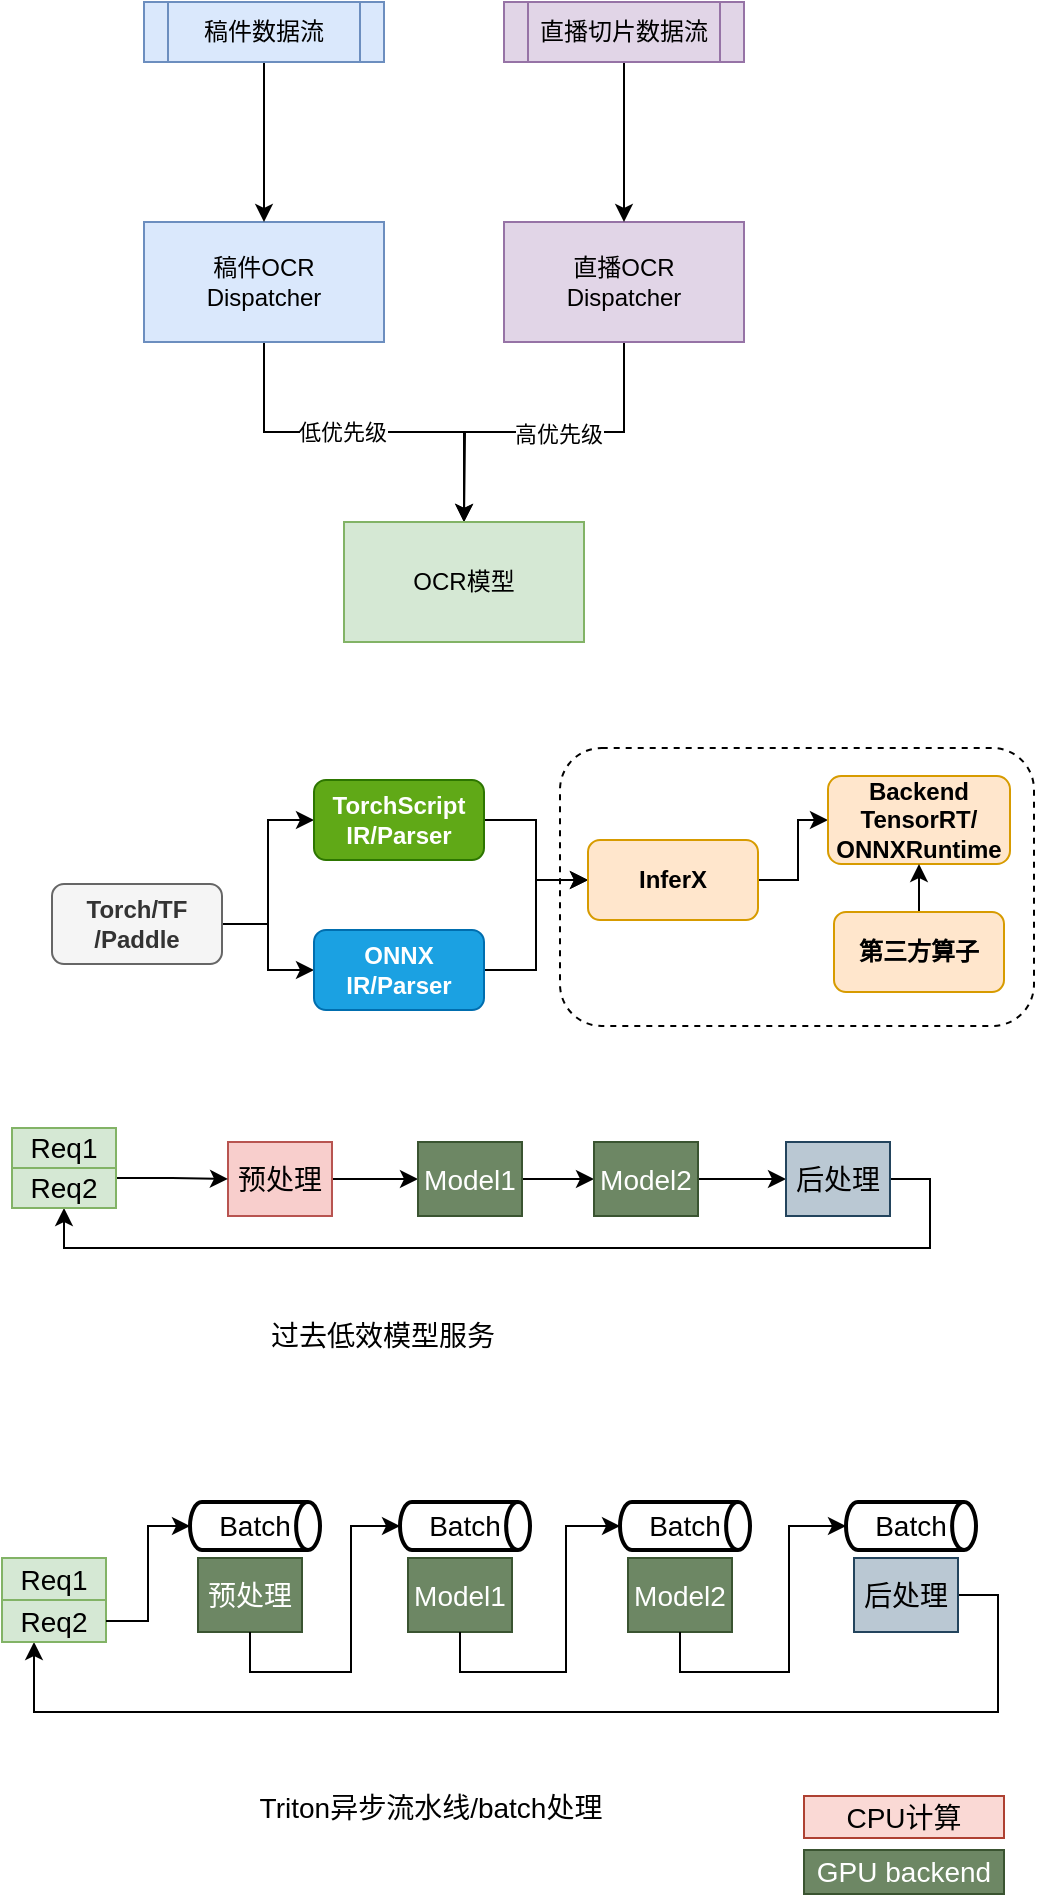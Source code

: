 <mxfile version="24.0.7" type="github">
  <diagram name="第 1 页" id="NV4lC5rSJv6wUXsmLk_9">
    <mxGraphModel dx="1434" dy="685" grid="0" gridSize="10" guides="1" tooltips="1" connect="1" arrows="1" fold="1" page="1" pageScale="1" pageWidth="827" pageHeight="1169" math="0" shadow="0">
      <root>
        <mxCell id="0" />
        <mxCell id="1" parent="0" />
        <mxCell id="nZUFrM6e4kaLMGKB3E_s-9" value="" style="rounded=1;whiteSpace=wrap;html=1;dashed=1;fontStyle=1" parent="1" vertex="1">
          <mxGeometry x="368" y="513" width="237" height="139" as="geometry" />
        </mxCell>
        <mxCell id="QsNpBBdJaqJYQxIO41YF-9" style="edgeStyle=orthogonalEdgeStyle;rounded=0;orthogonalLoop=1;jettySize=auto;html=1;exitX=0.5;exitY=1;exitDx=0;exitDy=0;" parent="1" source="QsNpBBdJaqJYQxIO41YF-1" target="QsNpBBdJaqJYQxIO41YF-8" edge="1">
          <mxGeometry relative="1" as="geometry" />
        </mxCell>
        <mxCell id="QsNpBBdJaqJYQxIO41YF-11" value="低优先级" style="edgeLabel;html=1;align=center;verticalAlign=middle;resizable=0;points=[];" parent="QsNpBBdJaqJYQxIO41YF-9" vertex="1" connectable="0">
          <mxGeometry x="-0.116" relative="1" as="geometry">
            <mxPoint as="offset" />
          </mxGeometry>
        </mxCell>
        <mxCell id="QsNpBBdJaqJYQxIO41YF-1" value="稿件OCR&lt;br&gt;Dispatcher" style="rounded=0;whiteSpace=wrap;html=1;fillColor=#dae8fc;strokeColor=#6c8ebf;" parent="1" vertex="1">
          <mxGeometry x="160" y="250" width="120" height="60" as="geometry" />
        </mxCell>
        <mxCell id="QsNpBBdJaqJYQxIO41YF-10" style="edgeStyle=orthogonalEdgeStyle;rounded=0;orthogonalLoop=1;jettySize=auto;html=1;exitX=0.5;exitY=1;exitDx=0;exitDy=0;" parent="1" source="QsNpBBdJaqJYQxIO41YF-6" edge="1">
          <mxGeometry relative="1" as="geometry">
            <mxPoint x="320" y="400" as="targetPoint" />
          </mxGeometry>
        </mxCell>
        <mxCell id="QsNpBBdJaqJYQxIO41YF-12" value="高优先级" style="edgeLabel;html=1;align=center;verticalAlign=middle;resizable=0;points=[];" parent="QsNpBBdJaqJYQxIO41YF-10" vertex="1" connectable="0">
          <mxGeometry x="-0.082" y="1" relative="1" as="geometry">
            <mxPoint as="offset" />
          </mxGeometry>
        </mxCell>
        <mxCell id="QsNpBBdJaqJYQxIO41YF-6" value="直播OCR&lt;br&gt;Dispatcher" style="rounded=0;whiteSpace=wrap;html=1;fillColor=#e1d5e7;strokeColor=#9673a6;" parent="1" vertex="1">
          <mxGeometry x="340" y="250" width="120" height="60" as="geometry" />
        </mxCell>
        <mxCell id="QsNpBBdJaqJYQxIO41YF-8" value="OCR模型" style="rounded=0;whiteSpace=wrap;html=1;fillColor=#d5e8d4;strokeColor=#82b366;" parent="1" vertex="1">
          <mxGeometry x="260" y="400" width="120" height="60" as="geometry" />
        </mxCell>
        <mxCell id="QsNpBBdJaqJYQxIO41YF-17" style="edgeStyle=orthogonalEdgeStyle;rounded=0;orthogonalLoop=1;jettySize=auto;html=1;exitX=0.5;exitY=1;exitDx=0;exitDy=0;" parent="1" source="QsNpBBdJaqJYQxIO41YF-14" target="QsNpBBdJaqJYQxIO41YF-1" edge="1">
          <mxGeometry relative="1" as="geometry" />
        </mxCell>
        <mxCell id="QsNpBBdJaqJYQxIO41YF-14" value="稿件数据流" style="shape=process;whiteSpace=wrap;html=1;backgroundOutline=1;fillColor=#dae8fc;strokeColor=#6c8ebf;" parent="1" vertex="1">
          <mxGeometry x="160" y="140" width="120" height="30" as="geometry" />
        </mxCell>
        <mxCell id="QsNpBBdJaqJYQxIO41YF-16" style="edgeStyle=orthogonalEdgeStyle;rounded=0;orthogonalLoop=1;jettySize=auto;html=1;exitX=0.5;exitY=1;exitDx=0;exitDy=0;entryX=0.5;entryY=0;entryDx=0;entryDy=0;" parent="1" source="QsNpBBdJaqJYQxIO41YF-15" target="QsNpBBdJaqJYQxIO41YF-6" edge="1">
          <mxGeometry relative="1" as="geometry" />
        </mxCell>
        <mxCell id="QsNpBBdJaqJYQxIO41YF-15" value="直播切片数据流" style="shape=process;whiteSpace=wrap;html=1;backgroundOutline=1;fillColor=#e1d5e7;strokeColor=#9673a6;" parent="1" vertex="1">
          <mxGeometry x="340" y="140" width="120" height="30" as="geometry" />
        </mxCell>
        <mxCell id="nZUFrM6e4kaLMGKB3E_s-10" style="edgeStyle=orthogonalEdgeStyle;rounded=0;orthogonalLoop=1;jettySize=auto;html=1;exitX=1;exitY=0.5;exitDx=0;exitDy=0;entryX=0;entryY=0.5;entryDx=0;entryDy=0;fontStyle=1" parent="1" source="nZUFrM6e4kaLMGKB3E_s-1" target="nZUFrM6e4kaLMGKB3E_s-3" edge="1">
          <mxGeometry relative="1" as="geometry" />
        </mxCell>
        <mxCell id="nZUFrM6e4kaLMGKB3E_s-11" style="edgeStyle=orthogonalEdgeStyle;rounded=0;orthogonalLoop=1;jettySize=auto;html=1;exitX=1;exitY=0.5;exitDx=0;exitDy=0;entryX=0;entryY=0.5;entryDx=0;entryDy=0;fontStyle=1" parent="1" source="nZUFrM6e4kaLMGKB3E_s-1" target="nZUFrM6e4kaLMGKB3E_s-4" edge="1">
          <mxGeometry relative="1" as="geometry" />
        </mxCell>
        <mxCell id="nZUFrM6e4kaLMGKB3E_s-1" value="Torch/TF&lt;br&gt;/Paddle" style="rounded=1;whiteSpace=wrap;html=1;fillColor=#f5f5f5;strokeColor=#666666;fontColor=#333333;fontStyle=1" parent="1" vertex="1">
          <mxGeometry x="114" y="581" width="85" height="40" as="geometry" />
        </mxCell>
        <mxCell id="nZUFrM6e4kaLMGKB3E_s-13" style="edgeStyle=orthogonalEdgeStyle;rounded=0;orthogonalLoop=1;jettySize=auto;html=1;exitX=1;exitY=0.5;exitDx=0;exitDy=0;entryX=0;entryY=0.5;entryDx=0;entryDy=0;fontStyle=1" parent="1" source="nZUFrM6e4kaLMGKB3E_s-3" target="nZUFrM6e4kaLMGKB3E_s-6" edge="1">
          <mxGeometry relative="1" as="geometry" />
        </mxCell>
        <mxCell id="nZUFrM6e4kaLMGKB3E_s-3" value="TorchScript IR/Parser" style="rounded=1;whiteSpace=wrap;html=1;fillColor=#60a917;strokeColor=#2D7600;fontColor=#ffffff;fontStyle=1" parent="1" vertex="1">
          <mxGeometry x="245" y="529" width="85" height="40" as="geometry" />
        </mxCell>
        <mxCell id="nZUFrM6e4kaLMGKB3E_s-12" style="edgeStyle=orthogonalEdgeStyle;rounded=0;orthogonalLoop=1;jettySize=auto;html=1;exitX=1;exitY=0.5;exitDx=0;exitDy=0;entryX=0;entryY=0.5;entryDx=0;entryDy=0;fontStyle=1" parent="1" source="nZUFrM6e4kaLMGKB3E_s-4" target="nZUFrM6e4kaLMGKB3E_s-6" edge="1">
          <mxGeometry relative="1" as="geometry" />
        </mxCell>
        <mxCell id="nZUFrM6e4kaLMGKB3E_s-4" value="ONNX IR/Parser" style="rounded=1;whiteSpace=wrap;html=1;fillColor=#1ba1e2;strokeColor=#006EAF;fontColor=#ffffff;fontStyle=1" parent="1" vertex="1">
          <mxGeometry x="245" y="604" width="85" height="40" as="geometry" />
        </mxCell>
        <mxCell id="nZUFrM6e4kaLMGKB3E_s-16" style="edgeStyle=orthogonalEdgeStyle;rounded=0;orthogonalLoop=1;jettySize=auto;html=1;exitX=1;exitY=0.5;exitDx=0;exitDy=0;entryX=0;entryY=0.5;entryDx=0;entryDy=0;fontStyle=1" parent="1" source="nZUFrM6e4kaLMGKB3E_s-6" target="nZUFrM6e4kaLMGKB3E_s-7" edge="1">
          <mxGeometry relative="1" as="geometry" />
        </mxCell>
        <mxCell id="nZUFrM6e4kaLMGKB3E_s-6" value="InferX" style="rounded=1;whiteSpace=wrap;html=1;fillColor=#ffe6cc;strokeColor=#d79b00;fontStyle=1" parent="1" vertex="1">
          <mxGeometry x="382" y="559" width="85" height="40" as="geometry" />
        </mxCell>
        <mxCell id="nZUFrM6e4kaLMGKB3E_s-7" value="Backend&lt;br&gt;TensorRT/&lt;br&gt;ONNXRuntime" style="rounded=1;whiteSpace=wrap;html=1;fillColor=#ffe6cc;strokeColor=#d79b00;fontStyle=1" parent="1" vertex="1">
          <mxGeometry x="502" y="527" width="91" height="44" as="geometry" />
        </mxCell>
        <mxCell id="nZUFrM6e4kaLMGKB3E_s-15" style="edgeStyle=orthogonalEdgeStyle;rounded=0;orthogonalLoop=1;jettySize=auto;html=1;exitX=0.541;exitY=0.05;exitDx=0;exitDy=0;entryX=0.5;entryY=1;entryDx=0;entryDy=0;exitPerimeter=0;fontStyle=1" parent="1" source="nZUFrM6e4kaLMGKB3E_s-8" target="nZUFrM6e4kaLMGKB3E_s-7" edge="1">
          <mxGeometry relative="1" as="geometry" />
        </mxCell>
        <mxCell id="nZUFrM6e4kaLMGKB3E_s-8" value="第三方算子" style="rounded=1;whiteSpace=wrap;html=1;fillColor=#ffe6cc;strokeColor=#d79b00;fontStyle=1" parent="1" vertex="1">
          <mxGeometry x="505" y="595" width="85" height="40" as="geometry" />
        </mxCell>
        <mxCell id="Z4CZ9cn21txVCKvSHwS5-6" style="edgeStyle=orthogonalEdgeStyle;rounded=0;orthogonalLoop=1;jettySize=auto;html=1;exitX=1;exitY=0.5;exitDx=0;exitDy=0;entryX=0;entryY=0.5;entryDx=0;entryDy=0;fontSize=14;" edge="1" parent="1" source="Z4CZ9cn21txVCKvSHwS5-1" target="Z4CZ9cn21txVCKvSHwS5-2">
          <mxGeometry relative="1" as="geometry" />
        </mxCell>
        <mxCell id="Z4CZ9cn21txVCKvSHwS5-1" value="预处理" style="rounded=0;whiteSpace=wrap;html=1;fillColor=#f8cecc;strokeColor=#b85450;fontSize=14;" vertex="1" parent="1">
          <mxGeometry x="202" y="710" width="52" height="37" as="geometry" />
        </mxCell>
        <mxCell id="Z4CZ9cn21txVCKvSHwS5-7" style="edgeStyle=orthogonalEdgeStyle;rounded=0;orthogonalLoop=1;jettySize=auto;html=1;exitX=1;exitY=0.5;exitDx=0;exitDy=0;fontSize=14;" edge="1" parent="1" source="Z4CZ9cn21txVCKvSHwS5-2" target="Z4CZ9cn21txVCKvSHwS5-3">
          <mxGeometry relative="1" as="geometry" />
        </mxCell>
        <mxCell id="Z4CZ9cn21txVCKvSHwS5-2" value="Model1" style="rounded=0;whiteSpace=wrap;html=1;fillColor=#6d8764;strokeColor=#3A5431;fontColor=#ffffff;fontSize=14;" vertex="1" parent="1">
          <mxGeometry x="297" y="710" width="52" height="37" as="geometry" />
        </mxCell>
        <mxCell id="Z4CZ9cn21txVCKvSHwS5-8" style="edgeStyle=orthogonalEdgeStyle;rounded=0;orthogonalLoop=1;jettySize=auto;html=1;exitX=1;exitY=0.5;exitDx=0;exitDy=0;entryX=0;entryY=0.5;entryDx=0;entryDy=0;fontSize=14;" edge="1" parent="1" source="Z4CZ9cn21txVCKvSHwS5-3" target="Z4CZ9cn21txVCKvSHwS5-4">
          <mxGeometry relative="1" as="geometry" />
        </mxCell>
        <mxCell id="Z4CZ9cn21txVCKvSHwS5-3" value="Model2" style="rounded=0;whiteSpace=wrap;html=1;fillColor=#6d8764;strokeColor=#3A5431;fontColor=#ffffff;fontSize=14;" vertex="1" parent="1">
          <mxGeometry x="385" y="710" width="52" height="37" as="geometry" />
        </mxCell>
        <mxCell id="Z4CZ9cn21txVCKvSHwS5-26" style="edgeStyle=orthogonalEdgeStyle;rounded=0;orthogonalLoop=1;jettySize=auto;html=1;exitX=1;exitY=0.5;exitDx=0;exitDy=0;entryX=0.5;entryY=1;entryDx=0;entryDy=0;fontSize=14;" edge="1" parent="1" source="Z4CZ9cn21txVCKvSHwS5-4" target="Z4CZ9cn21txVCKvSHwS5-25">
          <mxGeometry relative="1" as="geometry" />
        </mxCell>
        <mxCell id="Z4CZ9cn21txVCKvSHwS5-4" value="后处理" style="rounded=0;whiteSpace=wrap;html=1;fillColor=#bac8d3;strokeColor=#23445d;fontSize=14;" vertex="1" parent="1">
          <mxGeometry x="481" y="710" width="52" height="37" as="geometry" />
        </mxCell>
        <mxCell id="Z4CZ9cn21txVCKvSHwS5-9" value="Req1" style="rounded=0;whiteSpace=wrap;html=1;fillColor=#d5e8d4;strokeColor=#82b366;fontSize=14;" vertex="1" parent="1">
          <mxGeometry x="94" y="703" width="52" height="20" as="geometry" />
        </mxCell>
        <mxCell id="Z4CZ9cn21txVCKvSHwS5-10" value="预处理" style="rounded=0;whiteSpace=wrap;html=1;fillColor=#6d8764;strokeColor=#3A5431;fontColor=#ffffff;fontSize=14;" vertex="1" parent="1">
          <mxGeometry x="187" y="918" width="52" height="37" as="geometry" />
        </mxCell>
        <mxCell id="Z4CZ9cn21txVCKvSHwS5-13" value="Batch" style="strokeWidth=2;html=1;shape=mxgraph.flowchart.direct_data;whiteSpace=wrap;fontSize=14;" vertex="1" parent="1">
          <mxGeometry x="183" y="890" width="65" height="24" as="geometry" />
        </mxCell>
        <mxCell id="Z4CZ9cn21txVCKvSHwS5-15" value="Model1" style="rounded=0;whiteSpace=wrap;html=1;fillColor=#6d8764;strokeColor=#3A5431;fontColor=#ffffff;fontSize=14;" vertex="1" parent="1">
          <mxGeometry x="292" y="918" width="52" height="37" as="geometry" />
        </mxCell>
        <mxCell id="Z4CZ9cn21txVCKvSHwS5-16" value="Batch" style="strokeWidth=2;html=1;shape=mxgraph.flowchart.direct_data;whiteSpace=wrap;fontSize=14;" vertex="1" parent="1">
          <mxGeometry x="288" y="890" width="65" height="24" as="geometry" />
        </mxCell>
        <mxCell id="Z4CZ9cn21txVCKvSHwS5-17" value="Model2" style="rounded=0;whiteSpace=wrap;html=1;fillColor=#6d8764;strokeColor=#3A5431;fontColor=#ffffff;fontSize=14;" vertex="1" parent="1">
          <mxGeometry x="402" y="918" width="52" height="37" as="geometry" />
        </mxCell>
        <mxCell id="Z4CZ9cn21txVCKvSHwS5-18" value="Batch" style="strokeWidth=2;html=1;shape=mxgraph.flowchart.direct_data;whiteSpace=wrap;fontSize=14;" vertex="1" parent="1">
          <mxGeometry x="398" y="890" width="65" height="24" as="geometry" />
        </mxCell>
        <mxCell id="Z4CZ9cn21txVCKvSHwS5-33" style="edgeStyle=orthogonalEdgeStyle;rounded=0;orthogonalLoop=1;jettySize=auto;html=1;exitX=1;exitY=0.5;exitDx=0;exitDy=0;fontSize=14;" edge="1" parent="1" source="Z4CZ9cn21txVCKvSHwS5-20" target="Z4CZ9cn21txVCKvSHwS5-23">
          <mxGeometry relative="1" as="geometry">
            <mxPoint x="127" y="954" as="targetPoint" />
            <Array as="points">
              <mxPoint x="587" y="937" />
              <mxPoint x="587" y="995" />
              <mxPoint x="105" y="995" />
            </Array>
          </mxGeometry>
        </mxCell>
        <mxCell id="Z4CZ9cn21txVCKvSHwS5-20" value="后处理" style="rounded=0;whiteSpace=wrap;html=1;fillColor=#bac8d3;strokeColor=#23445d;fontSize=14;" vertex="1" parent="1">
          <mxGeometry x="515" y="918" width="52" height="37" as="geometry" />
        </mxCell>
        <mxCell id="Z4CZ9cn21txVCKvSHwS5-21" value="Batch" style="strokeWidth=2;html=1;shape=mxgraph.flowchart.direct_data;whiteSpace=wrap;fontSize=14;" vertex="1" parent="1">
          <mxGeometry x="511" y="890" width="65" height="24" as="geometry" />
        </mxCell>
        <mxCell id="Z4CZ9cn21txVCKvSHwS5-22" value="Req1" style="rounded=0;whiteSpace=wrap;html=1;fillColor=#d5e8d4;strokeColor=#82b366;fontSize=14;" vertex="1" parent="1">
          <mxGeometry x="89" y="918" width="52" height="21" as="geometry" />
        </mxCell>
        <mxCell id="Z4CZ9cn21txVCKvSHwS5-23" value="Req2" style="rounded=0;whiteSpace=wrap;html=1;fillColor=#d5e8d4;strokeColor=#82b366;fontSize=14;" vertex="1" parent="1">
          <mxGeometry x="89" y="939" width="52" height="21" as="geometry" />
        </mxCell>
        <mxCell id="Z4CZ9cn21txVCKvSHwS5-27" style="edgeStyle=orthogonalEdgeStyle;rounded=0;orthogonalLoop=1;jettySize=auto;html=1;exitX=1;exitY=0.25;exitDx=0;exitDy=0;entryX=0;entryY=0.5;entryDx=0;entryDy=0;fontSize=14;" edge="1" parent="1" source="Z4CZ9cn21txVCKvSHwS5-25" target="Z4CZ9cn21txVCKvSHwS5-1">
          <mxGeometry relative="1" as="geometry" />
        </mxCell>
        <mxCell id="Z4CZ9cn21txVCKvSHwS5-25" value="Req2" style="rounded=0;whiteSpace=wrap;html=1;fillColor=#d5e8d4;strokeColor=#82b366;fontSize=14;" vertex="1" parent="1">
          <mxGeometry x="94" y="723" width="52" height="20" as="geometry" />
        </mxCell>
        <mxCell id="Z4CZ9cn21txVCKvSHwS5-28" style="edgeStyle=orthogonalEdgeStyle;rounded=0;orthogonalLoop=1;jettySize=auto;html=1;exitX=1;exitY=0.5;exitDx=0;exitDy=0;entryX=0;entryY=0.5;entryDx=0;entryDy=0;entryPerimeter=0;fontSize=14;" edge="1" parent="1" source="Z4CZ9cn21txVCKvSHwS5-23" target="Z4CZ9cn21txVCKvSHwS5-13">
          <mxGeometry relative="1" as="geometry" />
        </mxCell>
        <mxCell id="Z4CZ9cn21txVCKvSHwS5-29" style="edgeStyle=orthogonalEdgeStyle;rounded=0;orthogonalLoop=1;jettySize=auto;html=1;exitX=0.5;exitY=1;exitDx=0;exitDy=0;entryX=0;entryY=0.5;entryDx=0;entryDy=0;entryPerimeter=0;fontSize=14;" edge="1" parent="1" source="Z4CZ9cn21txVCKvSHwS5-10" target="Z4CZ9cn21txVCKvSHwS5-16">
          <mxGeometry relative="1" as="geometry" />
        </mxCell>
        <mxCell id="Z4CZ9cn21txVCKvSHwS5-30" style="edgeStyle=orthogonalEdgeStyle;rounded=0;orthogonalLoop=1;jettySize=auto;html=1;exitX=0.5;exitY=1;exitDx=0;exitDy=0;entryX=0;entryY=0.5;entryDx=0;entryDy=0;entryPerimeter=0;fontSize=14;" edge="1" parent="1" source="Z4CZ9cn21txVCKvSHwS5-15" target="Z4CZ9cn21txVCKvSHwS5-18">
          <mxGeometry relative="1" as="geometry" />
        </mxCell>
        <mxCell id="Z4CZ9cn21txVCKvSHwS5-31" style="edgeStyle=orthogonalEdgeStyle;rounded=0;orthogonalLoop=1;jettySize=auto;html=1;exitX=0.5;exitY=1;exitDx=0;exitDy=0;entryX=0;entryY=0.5;entryDx=0;entryDy=0;entryPerimeter=0;fontSize=14;" edge="1" parent="1" source="Z4CZ9cn21txVCKvSHwS5-17" target="Z4CZ9cn21txVCKvSHwS5-21">
          <mxGeometry relative="1" as="geometry" />
        </mxCell>
        <mxCell id="Z4CZ9cn21txVCKvSHwS5-35" value="GPU backend" style="rounded=0;whiteSpace=wrap;html=1;fillColor=#6d8764;strokeColor=#3A5431;fontColor=#ffffff;fontSize=14;" vertex="1" parent="1">
          <mxGeometry x="490" y="1064" width="100" height="22" as="geometry" />
        </mxCell>
        <mxCell id="Z4CZ9cn21txVCKvSHwS5-36" value="CPU计算" style="rounded=0;whiteSpace=wrap;html=1;fillColor=#fad9d5;strokeColor=#ae4132;fontSize=14;" vertex="1" parent="1">
          <mxGeometry x="490" y="1037" width="100" height="21" as="geometry" />
        </mxCell>
        <mxCell id="Z4CZ9cn21txVCKvSHwS5-37" value="过去低效&lt;span style=&quot;background-color: initial; font-size: 14px;&quot;&gt;模型服务&lt;/span&gt;" style="text;html=1;align=center;verticalAlign=middle;resizable=0;points=[];autosize=1;strokeColor=none;fillColor=none;strokeWidth=1;fontSize=14;" vertex="1" parent="1">
          <mxGeometry x="214" y="792" width="130" height="29" as="geometry" />
        </mxCell>
        <mxCell id="Z4CZ9cn21txVCKvSHwS5-39" value="Triton&lt;span style=&quot;background-color: initial; font-size: 14px;&quot;&gt;异步流水线/batch处理&lt;/span&gt;" style="text;html=1;align=center;verticalAlign=middle;resizable=0;points=[];autosize=1;strokeColor=none;fillColor=none;fontSize=14;" vertex="1" parent="1">
          <mxGeometry x="208" y="1028" width="189" height="29" as="geometry" />
        </mxCell>
      </root>
    </mxGraphModel>
  </diagram>
</mxfile>
